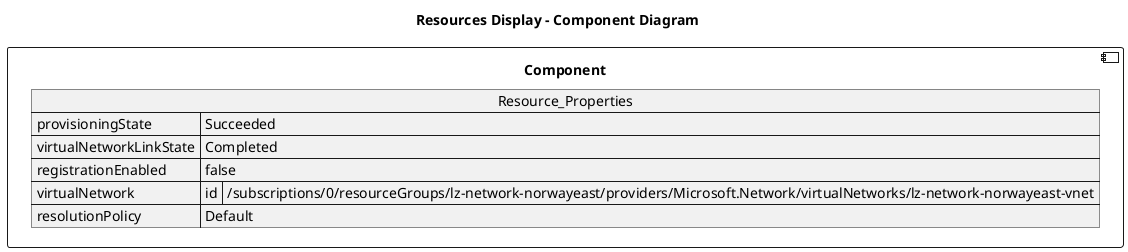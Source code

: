 @startuml

title Resources Display - Component Diagram

component Component {

json  Resource_Properties {
  "provisioningState": "Succeeded",
  "virtualNetworkLinkState": "Completed",
  "registrationEnabled": false,
  "virtualNetwork": {
    "id": "/subscriptions/0/resourceGroups/lz-network-norwayeast/providers/Microsoft.Network/virtualNetworks/lz-network-norwayeast-vnet"
  },
  "resolutionPolicy": "Default"
}
}
@enduml
